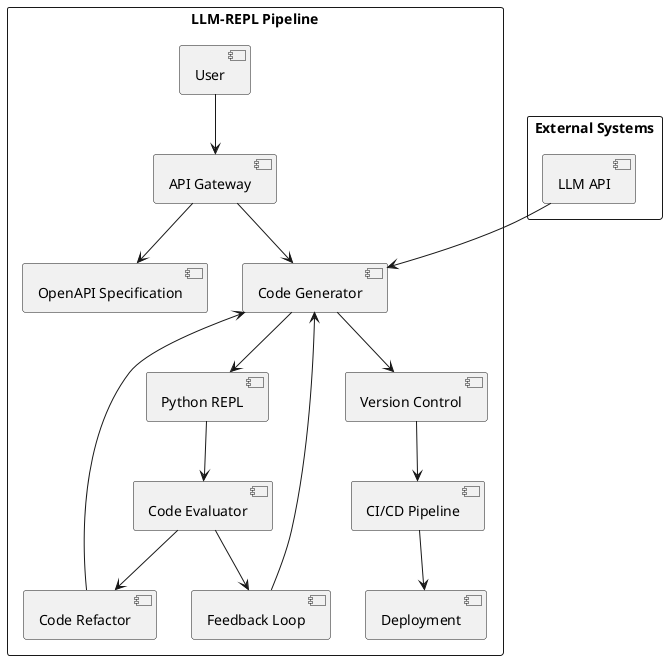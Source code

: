 @startuml
' https://www.plantuml.com/plantuml
!define RECTANGLE class

skinparam componentStyle uml2

rectangle "LLM-REPL Pipeline" {
    [User] --> [API Gateway]
    [API Gateway] --> [Code Generator]
    [Code Generator] --> [Python REPL]
    [Python REPL] --> [Code Evaluator]
    [Code Evaluator] --> [Code Refactor]
    [Code Refactor] --> [Code Generator]
    [Code Evaluator] --> [Feedback Loop]
    [Feedback Loop] --> [Code Generator]
    [Code Generator] --> [Version Control]
    [Version Control] --> [CI/CD Pipeline]
    [CI/CD Pipeline] --> [Deployment]
    [API Gateway] --> [OpenAPI Specification]
}

rectangle "External Systems" {
    [LLM API] --> [Code Generator]
}

@enduml

